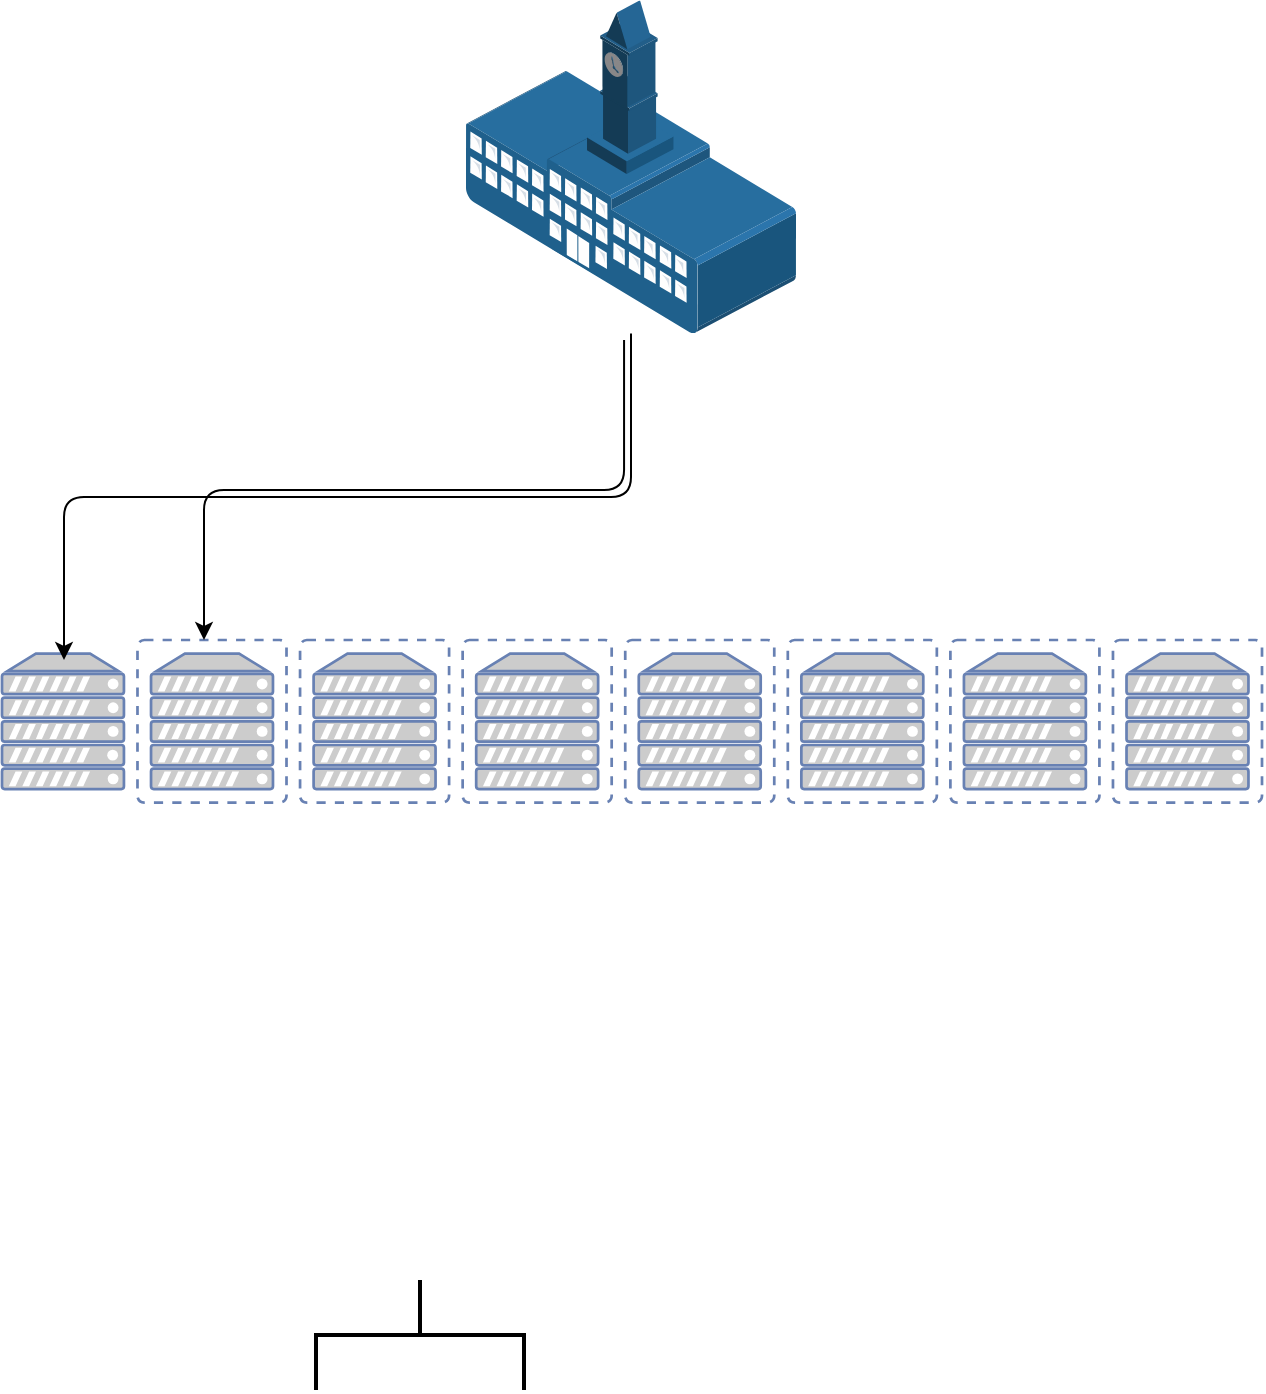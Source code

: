 <mxfile version="14.8.6" type="google"><diagram id="KTd81iU8n_7mz0TYtXjP" name="Page-1"><mxGraphModel dx="1138" dy="1494" grid="1" gridSize="10" guides="1" tooltips="1" connect="1" arrows="1" fold="1" page="1" pageScale="1" pageWidth="827" pageHeight="1169" math="0" shadow="0"><root><mxCell id="0"/><mxCell id="1" parent="0"/><mxCell id="ADJj_TOVKNsagJ-pzZ_Y-3" value="" style="points=[];aspect=fixed;html=1;align=center;shadow=0;dashed=0;image;image=img/lib/allied_telesis/buildings/School_Building.svg;sketch=0;" vertex="1" parent="1"><mxGeometry x="331" y="80" width="165" height="166.8" as="geometry"/></mxCell><mxCell id="ADJj_TOVKNsagJ-pzZ_Y-12" value="" style="group;aspect=fixed;" vertex="1" connectable="0" parent="1"><mxGeometry x="99" y="400" width="630" height="81.29" as="geometry"/></mxCell><mxCell id="ADJj_TOVKNsagJ-pzZ_Y-4" value="" style="fontColor=#0066CC;verticalAlign=top;verticalLabelPosition=bottom;labelPosition=center;align=center;html=1;outlineConnect=0;fillColor=#CCCCCC;strokeColor=#6881B3;gradientColor=none;gradientDirection=north;strokeWidth=2;shape=mxgraph.networks.server;sketch=0;" vertex="1" parent="ADJj_TOVKNsagJ-pzZ_Y-12"><mxGeometry y="6.774" width="60.968" height="67.742" as="geometry"/></mxCell><mxCell id="ADJj_TOVKNsagJ-pzZ_Y-5" value="" style="fontColor=#0066CC;verticalAlign=top;verticalLabelPosition=bottom;labelPosition=center;align=center;html=1;outlineConnect=0;fillColor=#CCCCCC;strokeColor=#6881B3;gradientColor=none;gradientDirection=north;strokeWidth=2;shape=mxgraph.networks.virtual_server;sketch=0;" vertex="1" parent="ADJj_TOVKNsagJ-pzZ_Y-12"><mxGeometry x="67.742" width="74.516" height="81.29" as="geometry"/></mxCell><mxCell id="ADJj_TOVKNsagJ-pzZ_Y-6" value="" style="fontColor=#0066CC;verticalAlign=top;verticalLabelPosition=bottom;labelPosition=center;align=center;html=1;outlineConnect=0;fillColor=#CCCCCC;strokeColor=#6881B3;gradientColor=none;gradientDirection=north;strokeWidth=2;shape=mxgraph.networks.virtual_server;sketch=0;" vertex="1" parent="ADJj_TOVKNsagJ-pzZ_Y-12"><mxGeometry x="149.032" width="74.516" height="81.29" as="geometry"/></mxCell><mxCell id="ADJj_TOVKNsagJ-pzZ_Y-7" value="" style="fontColor=#0066CC;verticalAlign=top;verticalLabelPosition=bottom;labelPosition=center;align=center;html=1;outlineConnect=0;fillColor=#CCCCCC;strokeColor=#6881B3;gradientColor=none;gradientDirection=north;strokeWidth=2;shape=mxgraph.networks.virtual_server;sketch=0;" vertex="1" parent="ADJj_TOVKNsagJ-pzZ_Y-12"><mxGeometry x="230.323" width="74.516" height="81.29" as="geometry"/></mxCell><mxCell id="ADJj_TOVKNsagJ-pzZ_Y-8" value="" style="fontColor=#0066CC;verticalAlign=top;verticalLabelPosition=bottom;labelPosition=center;align=center;html=1;outlineConnect=0;fillColor=#CCCCCC;strokeColor=#6881B3;gradientColor=none;gradientDirection=north;strokeWidth=2;shape=mxgraph.networks.virtual_server;sketch=0;" vertex="1" parent="ADJj_TOVKNsagJ-pzZ_Y-12"><mxGeometry x="474.194" width="74.516" height="81.29" as="geometry"/></mxCell><mxCell id="ADJj_TOVKNsagJ-pzZ_Y-9" value="" style="fontColor=#0066CC;verticalAlign=top;verticalLabelPosition=bottom;labelPosition=center;align=center;html=1;outlineConnect=0;fillColor=#CCCCCC;strokeColor=#6881B3;gradientColor=none;gradientDirection=north;strokeWidth=2;shape=mxgraph.networks.virtual_server;sketch=0;" vertex="1" parent="ADJj_TOVKNsagJ-pzZ_Y-12"><mxGeometry x="311.613" width="74.516" height="81.29" as="geometry"/></mxCell><mxCell id="ADJj_TOVKNsagJ-pzZ_Y-10" value="" style="fontColor=#0066CC;verticalAlign=top;verticalLabelPosition=bottom;labelPosition=center;align=center;html=1;outlineConnect=0;fillColor=#CCCCCC;strokeColor=#6881B3;gradientColor=none;gradientDirection=north;strokeWidth=2;shape=mxgraph.networks.virtual_server;sketch=0;" vertex="1" parent="ADJj_TOVKNsagJ-pzZ_Y-12"><mxGeometry x="555.484" width="74.516" height="81.29" as="geometry"/></mxCell><mxCell id="ADJj_TOVKNsagJ-pzZ_Y-11" value="" style="fontColor=#0066CC;verticalAlign=top;verticalLabelPosition=bottom;labelPosition=center;align=center;html=1;outlineConnect=0;fillColor=#CCCCCC;strokeColor=#6881B3;gradientColor=none;gradientDirection=north;strokeWidth=2;shape=mxgraph.networks.virtual_server;sketch=0;" vertex="1" parent="ADJj_TOVKNsagJ-pzZ_Y-12"><mxGeometry x="392.903" width="74.516" height="81.29" as="geometry"/></mxCell><mxCell id="ADJj_TOVKNsagJ-pzZ_Y-14" value="" style="strokeWidth=2;html=1;shape=mxgraph.flowchart.annotation_2;align=left;labelPosition=right;pointerEvents=1;sketch=0;direction=south;" vertex="1" parent="1"><mxGeometry x="256" y="720" width="104" height="55" as="geometry"/></mxCell><mxCell id="ADJj_TOVKNsagJ-pzZ_Y-15" value="" style="edgeStyle=elbowEdgeStyle;elbow=vertical;endArrow=classic;html=1;" edge="1" parent="1" source="ADJj_TOVKNsagJ-pzZ_Y-3"><mxGeometry width="50" height="50" relative="1" as="geometry"><mxPoint x="210" y="340" as="sourcePoint"/><mxPoint x="130" y="410" as="targetPoint"/></mxGeometry></mxCell><mxCell id="ADJj_TOVKNsagJ-pzZ_Y-16" value="" style="edgeStyle=elbowEdgeStyle;elbow=vertical;endArrow=classic;html=1;exitX=0.479;exitY=1.019;exitDx=0;exitDy=0;exitPerimeter=0;" edge="1" parent="1" source="ADJj_TOVKNsagJ-pzZ_Y-3"><mxGeometry width="50" height="50" relative="1" as="geometry"><mxPoint x="483.5" y="236.8" as="sourcePoint"/><mxPoint x="200" y="400" as="targetPoint"/></mxGeometry></mxCell></root></mxGraphModel></diagram></mxfile>